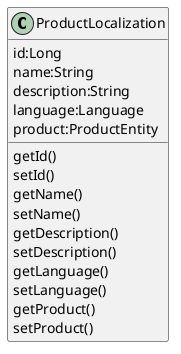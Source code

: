 @startuml
class ProductLocalization {
     id:Long
     name:String
     description:String
     language:Language
     product:ProductEntity
     getId()
     setId()
     getName()
     setName()
     getDescription()
     setDescription()
     getLanguage()
     setLanguage()
    getProduct()
     setProduct()
}
@enduml